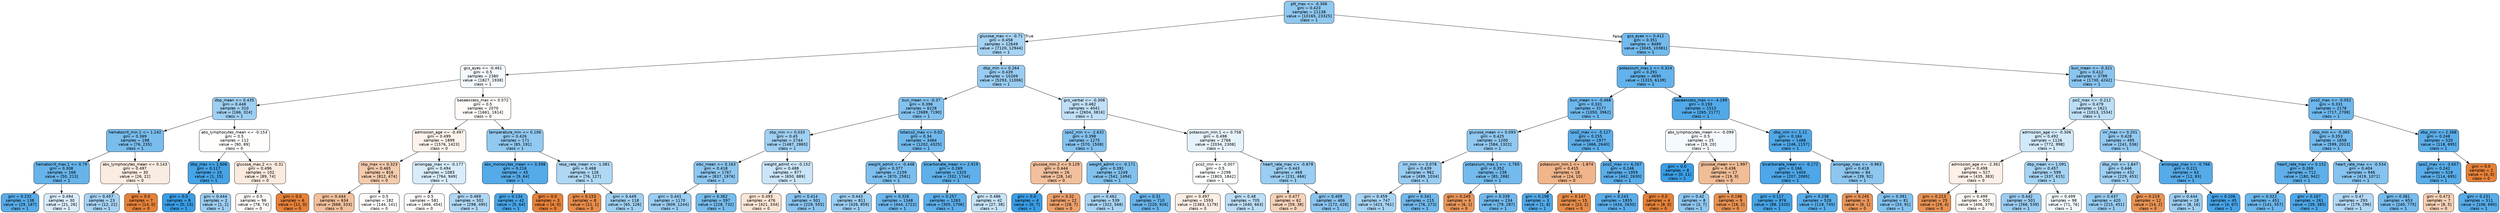 digraph Tree {
node [shape=box, style="filled, rounded", color="black", fontname="helvetica"] ;
edge [fontname="helvetica"] ;
0 [label="ptt_max <= -0.306\ngini = 0.423\nsamples = 21138\nvalue = [10165, 23325]\nclass = 1", fillcolor="#8fc8f0"] ;
1 [label="glucose_max <= -0.71\ngini = 0.458\nsamples = 12649\nvalue = [7120, 12944]\nclass = 1", fillcolor="#a6d3f3"] ;
0 -> 1 [labeldistance=2.5, labelangle=45, headlabel="True"] ;
2 [label="gcs_eyes <= -0.461\ngini = 0.5\nsamples = 2380\nvalue = [1827, 1938]\nclass = 1", fillcolor="#f4f9fe"] ;
1 -> 2 ;
3 [label="dbp_mean <= 0.435\ngini = 0.448\nsamples = 310\nvalue = [166, 324]\nclass = 1", fillcolor="#9ecff2"] ;
2 -> 3 ;
4 [label="hematocrit_min.1 <= 1.242\ngini = 0.369\nsamples = 198\nvalue = [76, 235]\nclass = 1", fillcolor="#79bded"] ;
3 -> 4 ;
5 [label="hematocrit_max.1 <= 0.79\ngini = 0.308\nsamples = 168\nvalue = [50, 213]\nclass = 1", fillcolor="#67b4eb"] ;
4 -> 5 ;
6 [label="gini = 0.232\nsamples = 138\nvalue = [29, 187]\nclass = 1", fillcolor="#58ace9"] ;
5 -> 6 ;
7 [label="gini = 0.494\nsamples = 30\nvalue = [21, 26]\nclass = 1", fillcolor="#d9ecfa"] ;
5 -> 7 ;
8 [label="abs_lymphocytes_mean <= 0.143\ngini = 0.497\nsamples = 30\nvalue = [26, 22]\nclass = 0", fillcolor="#fbece1"] ;
4 -> 8 ;
9 [label="gini = 0.457\nsamples = 23\nvalue = [12, 22]\nclass = 1", fillcolor="#a5d2f3"] ;
8 -> 9 ;
10 [label="gini = 0.0\nsamples = 7\nvalue = [14, 0]\nclass = 0", fillcolor="#e58139"] ;
8 -> 10 ;
11 [label="abs_lymphocytes_mean <= -0.153\ngini = 0.5\nsamples = 112\nvalue = [90, 89]\nclass = 0", fillcolor="#fffefd"] ;
3 -> 11 ;
12 [label="dbp_max <= 1.606\ngini = 0.117\nsamples = 10\nvalue = [1, 15]\nclass = 1", fillcolor="#46a4e7"] ;
11 -> 12 ;
13 [label="gini = 0.0\nsamples = 8\nvalue = [0, 13]\nclass = 1", fillcolor="#399de5"] ;
12 -> 13 ;
14 [label="gini = 0.444\nsamples = 2\nvalue = [1, 2]\nclass = 1", fillcolor="#9ccef2"] ;
12 -> 14 ;
15 [label="glucose_max.2 <= -0.31\ngini = 0.496\nsamples = 102\nvalue = [89, 74]\nclass = 0", fillcolor="#fbeade"] ;
11 -> 15 ;
16 [label="gini = 0.5\nsamples = 96\nvalue = [78, 74]\nclass = 0", fillcolor="#fef9f5"] ;
15 -> 16 ;
17 [label="gini = 0.0\nsamples = 6\nvalue = [11, 0]\nclass = 0", fillcolor="#e58139"] ;
15 -> 17 ;
18 [label="baseexcess_max <= 0.572\ngini = 0.5\nsamples = 2070\nvalue = [1661, 1614]\nclass = 0", fillcolor="#fefbf9"] ;
2 -> 18 ;
19 [label="admission_age <= -0.497\ngini = 0.499\nsamples = 1899\nvalue = [1576, 1423]\nclass = 0", fillcolor="#fcf3ec"] ;
18 -> 19 ;
20 [label="sbp_max <= 0.323\ngini = 0.465\nsamples = 816\nvalue = [812, 474]\nclass = 0", fillcolor="#f4cbad"] ;
19 -> 20 ;
21 [label="gini = 0.444\nsamples = 634\nvalue = [668, 333]\nclass = 0", fillcolor="#f2c09c"] ;
20 -> 21 ;
22 [label="gini = 0.5\nsamples = 182\nvalue = [144, 141]\nclass = 0", fillcolor="#fefcfb"] ;
20 -> 22 ;
23 [label="aniongap_max <= -0.177\ngini = 0.494\nsamples = 1083\nvalue = [764, 949]\nclass = 1", fillcolor="#d8ecfa"] ;
19 -> 23 ;
24 [label="gini = 0.5\nsamples = 581\nvalue = [466, 454]\nclass = 0", fillcolor="#fefcfa"] ;
23 -> 24 ;
25 [label="gini = 0.469\nsamples = 502\nvalue = [298, 495]\nclass = 1", fillcolor="#b0d8f5"] ;
23 -> 25 ;
26 [label="temperature_min <= 0.106\ngini = 0.426\nsamples = 171\nvalue = [85, 191]\nclass = 1", fillcolor="#91c9f1"] ;
18 -> 26 ;
27 [label="abs_monocytes_mean <= 0.598\ngini = 0.216\nsamples = 45\nvalue = [9, 64]\nclass = 1", fillcolor="#55abe9"] ;
26 -> 27 ;
28 [label="gini = 0.134\nsamples = 42\nvalue = [5, 64]\nclass = 1", fillcolor="#48a5e7"] ;
27 -> 28 ;
29 [label="gini = 0.0\nsamples = 3\nvalue = [4, 0]\nclass = 0", fillcolor="#e58139"] ;
27 -> 29 ;
30 [label="resp_rate_mean <= -1.081\ngini = 0.468\nsamples = 126\nvalue = [76, 127]\nclass = 1", fillcolor="#afd8f5"] ;
26 -> 30 ;
31 [label="gini = 0.153\nsamples = 8\nvalue = [11, 1]\nclass = 0", fillcolor="#e78c4b"] ;
30 -> 31 ;
32 [label="gini = 0.449\nsamples = 118\nvalue = [65, 126]\nclass = 1", fillcolor="#9fd0f2"] ;
30 -> 32 ;
33 [label="dbp_min <= 0.264\ngini = 0.439\nsamples = 10269\nvalue = [5293, 11006]\nclass = 1", fillcolor="#98ccf2"] ;
1 -> 33 ;
34 [label="bun_mean <= -0.37\ngini = 0.396\nsamples = 6228\nvalue = [2689, 7190]\nclass = 1", fillcolor="#83c2ef"] ;
33 -> 34 ;
35 [label="sbp_min <= 0.033\ngini = 0.45\nsamples = 2744\nvalue = [1487, 2865]\nclass = 1", fillcolor="#a0d0f2"] ;
34 -> 35 ;
36 [label="wbc_mean <= 0.163\ngini = 0.418\nsamples = 1767\nvalue = [837, 1976]\nclass = 1", fillcolor="#8dc7f0"] ;
35 -> 36 ;
37 [label="gini = 0.441\nsamples = 1170\nvalue = [609, 1244]\nclass = 1", fillcolor="#9acdf2"] ;
36 -> 37 ;
38 [label="gini = 0.362\nsamples = 597\nvalue = [228, 732]\nclass = 1", fillcolor="#77bced"] ;
36 -> 38 ;
39 [label="weight_admit <= -0.152\ngini = 0.488\nsamples = 977\nvalue = [650, 889]\nclass = 1", fillcolor="#cae5f8"] ;
35 -> 39 ;
40 [label="gini = 0.493\nsamples = 476\nvalue = [421, 334]\nclass = 0", fillcolor="#fae5d6"] ;
39 -> 40 ;
41 [label="gini = 0.414\nsamples = 501\nvalue = [229, 555]\nclass = 1", fillcolor="#8bc5f0"] ;
39 -> 41 ;
42 [label="totalco2_max <= 0.02\ngini = 0.34\nsamples = 3484\nvalue = [1202, 4325]\nclass = 1", fillcolor="#70b8ec"] ;
34 -> 42 ;
43 [label="weight_admit <= -0.448\ngini = 0.377\nsamples = 2159\nvalue = [870, 2581]\nclass = 1", fillcolor="#7cbeee"] ;
42 -> 43 ;
44 [label="gini = 0.443\nsamples = 811\nvalue = [426, 859]\nclass = 1", fillcolor="#9bcef2"] ;
43 -> 44 ;
45 [label="gini = 0.326\nsamples = 1348\nvalue = [444, 1722]\nclass = 1", fillcolor="#6cb6ec"] ;
43 -> 45 ;
46 [label="bicarbonate_mean <= 2.919\ngini = 0.269\nsamples = 1325\nvalue = [332, 1744]\nclass = 1", fillcolor="#5fb0ea"] ;
42 -> 46 ;
47 [label="gini = 0.257\nsamples = 1283\nvalue = [305, 1706]\nclass = 1", fillcolor="#5cafea"] ;
46 -> 47 ;
48 [label="gini = 0.486\nsamples = 42\nvalue = [27, 38]\nclass = 1", fillcolor="#c6e3f7"] ;
46 -> 48 ;
49 [label="gcs_verbal <= -0.308\ngini = 0.482\nsamples = 4041\nvalue = [2604, 3816]\nclass = 1", fillcolor="#c0e0f7"] ;
33 -> 49 ;
50 [label="spo2_min <= -2.632\ngini = 0.398\nsamples = 1275\nvalue = [570, 1508]\nclass = 1", fillcolor="#84c2ef"] ;
49 -> 50 ;
51 [label="glucose_min.2 <= 0.129\ngini = 0.444\nsamples = 26\nvalue = [28, 14]\nclass = 0", fillcolor="#f2c09c"] ;
50 -> 51 ;
52 [label="gini = 0.0\nsamples = 4\nvalue = [0, 7]\nclass = 1", fillcolor="#399de5"] ;
51 -> 52 ;
53 [label="gini = 0.32\nsamples = 22\nvalue = [28, 7]\nclass = 0", fillcolor="#eca06a"] ;
51 -> 53 ;
54 [label="weight_admit <= -0.171\ngini = 0.391\nsamples = 1249\nvalue = [542, 1494]\nclass = 1", fillcolor="#81c1ee"] ;
50 -> 54 ;
55 [label="gini = 0.462\nsamples = 539\nvalue = [322, 568]\nclass = 1", fillcolor="#a9d5f4"] ;
54 -> 55 ;
56 [label="gini = 0.31\nsamples = 710\nvalue = [220, 926]\nclass = 1", fillcolor="#68b4eb"] ;
54 -> 56 ;
57 [label="potassium_min.1 <= 0.758\ngini = 0.498\nsamples = 2766\nvalue = [2034, 2308]\nclass = 1", fillcolor="#e7f3fc"] ;
49 -> 57 ;
58 [label="pco2_min <= -0.007\ngini = 0.5\nsamples = 2298\nvalue = [1803, 1842]\nclass = 1", fillcolor="#fbfdfe"] ;
57 -> 58 ;
59 [label="gini = 0.497\nsamples = 1593\nvalue = [1363, 1179]\nclass = 0", fillcolor="#fbeee4"] ;
58 -> 59 ;
60 [label="gini = 0.48\nsamples = 705\nvalue = [440, 663]\nclass = 1", fillcolor="#bcdef6"] ;
58 -> 60 ;
61 [label="heart_rate_max <= -0.878\ngini = 0.443\nsamples = 468\nvalue = [231, 466]\nclass = 1", fillcolor="#9bcef2"] ;
57 -> 61 ;
62 [label="gini = 0.477\nsamples = 62\nvalue = [59, 38]\nclass = 0", fillcolor="#f6d2b9"] ;
61 -> 62 ;
63 [label="gini = 0.409\nsamples = 406\nvalue = [172, 428]\nclass = 1", fillcolor="#89c4ef"] ;
61 -> 63 ;
64 [label="gcs_eyes <= 0.412\ngini = 0.351\nsamples = 8489\nvalue = [3045, 10381]\nclass = 1", fillcolor="#73baed"] ;
0 -> 64 [labeldistance=2.5, labelangle=-45, headlabel="False"] ;
65 [label="potassium_max.1 <= 0.324\ngini = 0.291\nsamples = 4690\nvalue = [1315, 6139]\nclass = 1", fillcolor="#63b2eb"] ;
64 -> 65 ;
66 [label="bun_mean <= -0.468\ngini = 0.331\nsamples = 3177\nvalue = [1050, 3962]\nclass = 1", fillcolor="#6db7ec"] ;
65 -> 66 ;
67 [label="glucose_mean <= 0.093\ngini = 0.425\nsamples = 1200\nvalue = [584, 1322]\nclass = 1", fillcolor="#90c8f0"] ;
66 -> 67 ;
68 [label="inr_min <= 0.078\ngini = 0.439\nsamples = 962\nvalue = [499, 1034]\nclass = 1", fillcolor="#99ccf2"] ;
67 -> 68 ;
69 [label="gini = 0.459\nsamples = 747\nvalue = [423, 761]\nclass = 1", fillcolor="#a7d3f3"] ;
68 -> 69 ;
70 [label="gini = 0.341\nsamples = 215\nvalue = [76, 273]\nclass = 1", fillcolor="#70b8ec"] ;
68 -> 70 ;
71 [label="potassium_max.1 <= -1.765\ngini = 0.352\nsamples = 238\nvalue = [85, 288]\nclass = 1", fillcolor="#73baed"] ;
67 -> 71 ;
72 [label="gini = 0.245\nsamples = 4\nvalue = [6, 1]\nclass = 0", fillcolor="#e9965a"] ;
71 -> 72 ;
73 [label="gini = 0.339\nsamples = 234\nvalue = [79, 287]\nclass = 1", fillcolor="#70b8ec"] ;
71 -> 73 ;
74 [label="spo2_max <= -5.127\ngini = 0.255\nsamples = 1977\nvalue = [466, 2640]\nclass = 1", fillcolor="#5caeea"] ;
66 -> 74 ;
75 [label="potassium_min.1 <= -1.874\ngini = 0.415\nsamples = 18\nvalue = [24, 10]\nclass = 0", fillcolor="#f0b58b"] ;
74 -> 75 ;
76 [label="gini = 0.198\nsamples = 3\nvalue = [1, 8]\nclass = 1", fillcolor="#52a9e8"] ;
75 -> 76 ;
77 [label="gini = 0.147\nsamples = 15\nvalue = [23, 2]\nclass = 0", fillcolor="#e78c4a"] ;
75 -> 77 ;
78 [label="pco2_max <= 6.267\ngini = 0.246\nsamples = 1959\nvalue = [442, 2630]\nclass = 1", fillcolor="#5aade9"] ;
74 -> 78 ;
79 [label="gini = 0.243\nsamples = 1955\nvalue = [434, 2630]\nclass = 1", fillcolor="#5aade9"] ;
78 -> 79 ;
80 [label="gini = 0.0\nsamples = 4\nvalue = [8, 0]\nclass = 0", fillcolor="#e58139"] ;
78 -> 80 ;
81 [label="baseexcess_max <= -4.199\ngini = 0.193\nsamples = 1513\nvalue = [265, 2177]\nclass = 1", fillcolor="#51a9e8"] ;
65 -> 81 ;
82 [label="abs_lymphocytes_mean <= -0.099\ngini = 0.5\nsamples = 25\nvalue = [19, 20]\nclass = 1", fillcolor="#f5fafe"] ;
81 -> 82 ;
83 [label="gini = 0.0\nsamples = 8\nvalue = [0, 11]\nclass = 1", fillcolor="#399de5"] ;
82 -> 83 ;
84 [label="glucose_mean <= 1.997\ngini = 0.436\nsamples = 17\nvalue = [19, 9]\nclass = 0", fillcolor="#f1bd97"] ;
82 -> 84 ;
85 [label="gini = 0.42\nsamples = 8\nvalue = [3, 7]\nclass = 1", fillcolor="#8ec7f0"] ;
84 -> 85 ;
86 [label="gini = 0.198\nsamples = 9\nvalue = [16, 2]\nclass = 0", fillcolor="#e89152"] ;
84 -> 86 ;
87 [label="dbp_min <= 1.11\ngini = 0.184\nsamples = 1488\nvalue = [246, 2157]\nclass = 1", fillcolor="#50a8e8"] ;
81 -> 87 ;
88 [label="bicarbonate_mean <= -0.172\ngini = 0.166\nsamples = 1404\nvalue = [207, 2065]\nclass = 1", fillcolor="#4da7e8"] ;
87 -> 88 ;
89 [label="gini = 0.117\nsamples = 876\nvalue = [88, 1320]\nclass = 1", fillcolor="#46a4e7"] ;
88 -> 89 ;
90 [label="gini = 0.238\nsamples = 528\nvalue = [119, 745]\nclass = 1", fillcolor="#59ade9"] ;
88 -> 90 ;
91 [label="aniongap_max <= -0.963\ngini = 0.418\nsamples = 84\nvalue = [39, 92]\nclass = 1", fillcolor="#8dc7f0"] ;
87 -> 91 ;
92 [label="gini = 0.245\nsamples = 3\nvalue = [6, 1]\nclass = 0", fillcolor="#e9965a"] ;
91 -> 92 ;
93 [label="gini = 0.391\nsamples = 81\nvalue = [33, 91]\nclass = 1", fillcolor="#81c1ee"] ;
91 -> 93 ;
94 [label="bun_mean <= -0.321\ngini = 0.412\nsamples = 3799\nvalue = [1730, 4242]\nclass = 1", fillcolor="#8ac5f0"] ;
64 -> 94 ;
95 [label="po2_max <= -0.212\ngini = 0.479\nsamples = 1621\nvalue = [1013, 1534]\nclass = 1", fillcolor="#bcdef6"] ;
94 -> 95 ;
96 [label="admission_age <= -0.306\ngini = 0.492\nsamples = 1126\nvalue = [772, 998]\nclass = 1", fillcolor="#d2e9f9"] ;
95 -> 96 ;
97 [label="admission_age <= -2.361\ngini = 0.498\nsamples = 527\nvalue = [435, 383]\nclass = 0", fillcolor="#fcf0e7"] ;
96 -> 97 ;
98 [label="gini = 0.213\nsamples = 25\nvalue = [29, 4]\nclass = 0", fillcolor="#e99254"] ;
97 -> 98 ;
99 [label="gini = 0.499\nsamples = 502\nvalue = [406, 379]\nclass = 0", fillcolor="#fdf7f2"] ;
97 -> 99 ;
100 [label="dbp_mean <= 1.091\ngini = 0.457\nsamples = 599\nvalue = [337, 615]\nclass = 1", fillcolor="#a5d3f3"] ;
96 -> 100 ;
101 [label="gini = 0.442\nsamples = 501\nvalue = [266, 539]\nclass = 1", fillcolor="#9bcdf2"] ;
100 -> 101 ;
102 [label="gini = 0.499\nsamples = 98\nvalue = [71, 76]\nclass = 1", fillcolor="#f2f9fd"] ;
100 -> 102 ;
103 [label="inr_max <= 0.201\ngini = 0.428\nsamples = 495\nvalue = [241, 536]\nclass = 1", fillcolor="#92c9f1"] ;
95 -> 103 ;
104 [label="dbp_min <= 1.847\ngini = 0.446\nsamples = 432\nvalue = [229, 453]\nclass = 1", fillcolor="#9dcff2"] ;
103 -> 104 ;
105 [label="gini = 0.437\nsamples = 420\nvalue = [215, 451]\nclass = 1", fillcolor="#97ccf1"] ;
104 -> 105 ;
106 [label="gini = 0.219\nsamples = 12\nvalue = [14, 2]\nclass = 0", fillcolor="#e99355"] ;
104 -> 106 ;
107 [label="aniongap_max <= -0.766\ngini = 0.221\nsamples = 63\nvalue = [12, 83]\nclass = 1", fillcolor="#56abe9"] ;
103 -> 107 ;
108 [label="gini = 0.444\nsamples = 18\nvalue = [8, 16]\nclass = 1", fillcolor="#9ccef2"] ;
107 -> 108 ;
109 [label="gini = 0.106\nsamples = 45\nvalue = [4, 67]\nclass = 1", fillcolor="#45a3e7"] ;
107 -> 109 ;
110 [label="pco2_max <= -0.052\ngini = 0.331\nsamples = 2178\nvalue = [717, 2708]\nclass = 1", fillcolor="#6db7ec"] ;
94 -> 110 ;
111 [label="dbp_min <= -0.365\ngini = 0.353\nsamples = 1658\nvalue = [599, 2013]\nclass = 1", fillcolor="#74baed"] ;
110 -> 111 ;
112 [label="heart_rate_max <= 0.152\ngini = 0.269\nsamples = 712\nvalue = [180, 942]\nclass = 1", fillcolor="#5fb0ea"] ;
111 -> 112 ;
113 [label="gini = 0.322\nsamples = 451\nvalue = [141, 557]\nclass = 1", fillcolor="#6bb6ec"] ;
112 -> 113 ;
114 [label="gini = 0.167\nsamples = 261\nvalue = [39, 385]\nclass = 1", fillcolor="#4da7e8"] ;
112 -> 114 ;
115 [label="heart_rate_max <= -0.534\ngini = 0.404\nsamples = 946\nvalue = [419, 1071]\nclass = 1", fillcolor="#86c3ef"] ;
111 -> 115 ;
116 [label="gini = 0.47\nsamples = 293\nvalue = [179, 296]\nclass = 1", fillcolor="#b1d8f5"] ;
115 -> 116 ;
117 [label="gini = 0.361\nsamples = 653\nvalue = [240, 775]\nclass = 1", fillcolor="#76bbed"] ;
115 -> 117 ;
118 [label="dbp_min <= 2.368\ngini = 0.248\nsamples = 520\nvalue = [118, 695]\nclass = 1", fillcolor="#5baee9"] ;
110 -> 118 ;
119 [label="spo2_max <= -3.657\ngini = 0.242\nsamples = 518\nvalue = [114, 695]\nclass = 1", fillcolor="#59ade9"] ;
118 -> 119 ;
120 [label="gini = 0.473\nsamples = 7\nvalue = [8, 5]\nclass = 0", fillcolor="#f5d0b5"] ;
119 -> 120 ;
121 [label="gini = 0.231\nsamples = 511\nvalue = [106, 690]\nclass = 1", fillcolor="#57ace9"] ;
119 -> 121 ;
122 [label="gini = 0.0\nsamples = 2\nvalue = [4, 0]\nclass = 0", fillcolor="#e58139"] ;
118 -> 122 ;
}